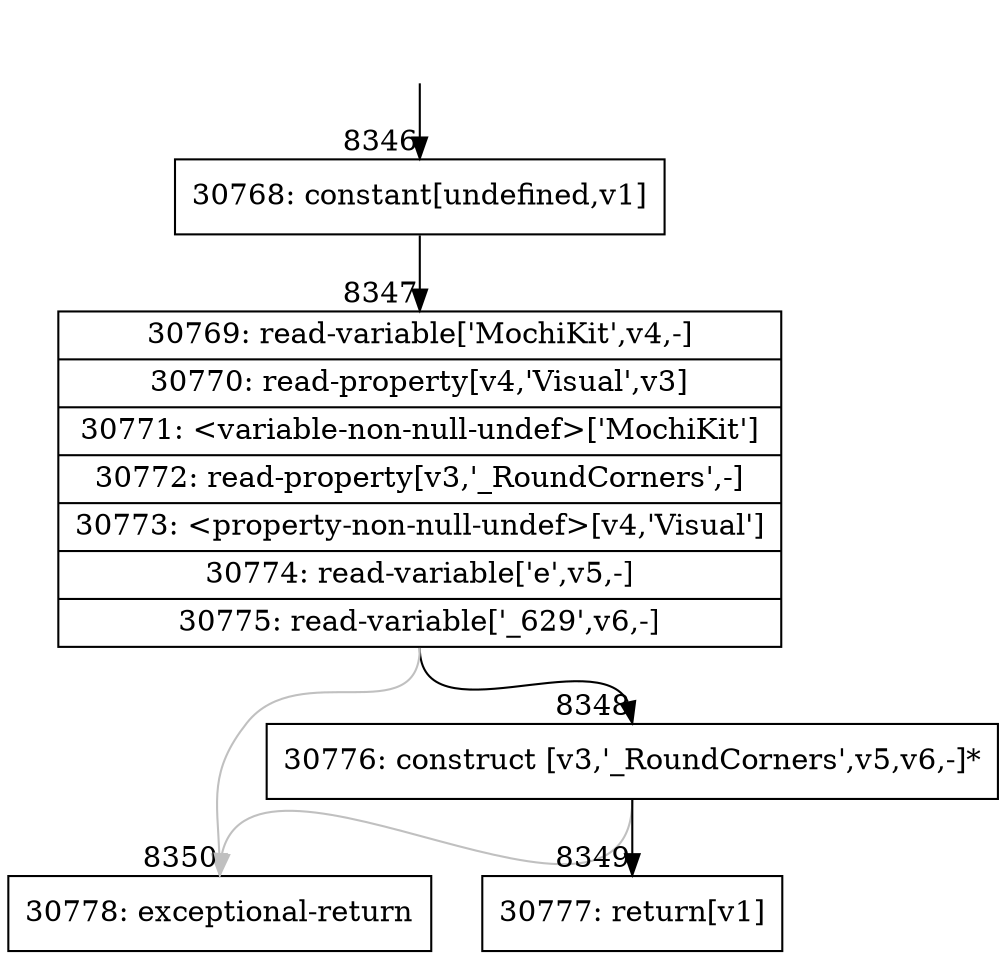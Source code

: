 digraph {
rankdir="TD"
BB_entry550[shape=none,label=""];
BB_entry550 -> BB8346 [tailport=s, headport=n, headlabel="    8346"]
BB8346 [shape=record label="{30768: constant[undefined,v1]}" ] 
BB8346 -> BB8347 [tailport=s, headport=n, headlabel="      8347"]
BB8347 [shape=record label="{30769: read-variable['MochiKit',v4,-]|30770: read-property[v4,'Visual',v3]|30771: \<variable-non-null-undef\>['MochiKit']|30772: read-property[v3,'_RoundCorners',-]|30773: \<property-non-null-undef\>[v4,'Visual']|30774: read-variable['e',v5,-]|30775: read-variable['_629',v6,-]}" ] 
BB8347 -> BB8348 [tailport=s, headport=n, headlabel="      8348"]
BB8347 -> BB8350 [tailport=s, headport=n, color=gray, headlabel="      8350"]
BB8348 [shape=record label="{30776: construct [v3,'_RoundCorners',v5,v6,-]*}" ] 
BB8348 -> BB8349 [tailport=s, headport=n, headlabel="      8349"]
BB8348 -> BB8350 [tailport=s, headport=n, color=gray]
BB8349 [shape=record label="{30777: return[v1]}" ] 
BB8350 [shape=record label="{30778: exceptional-return}" ] 
//#$~ 6010
}
